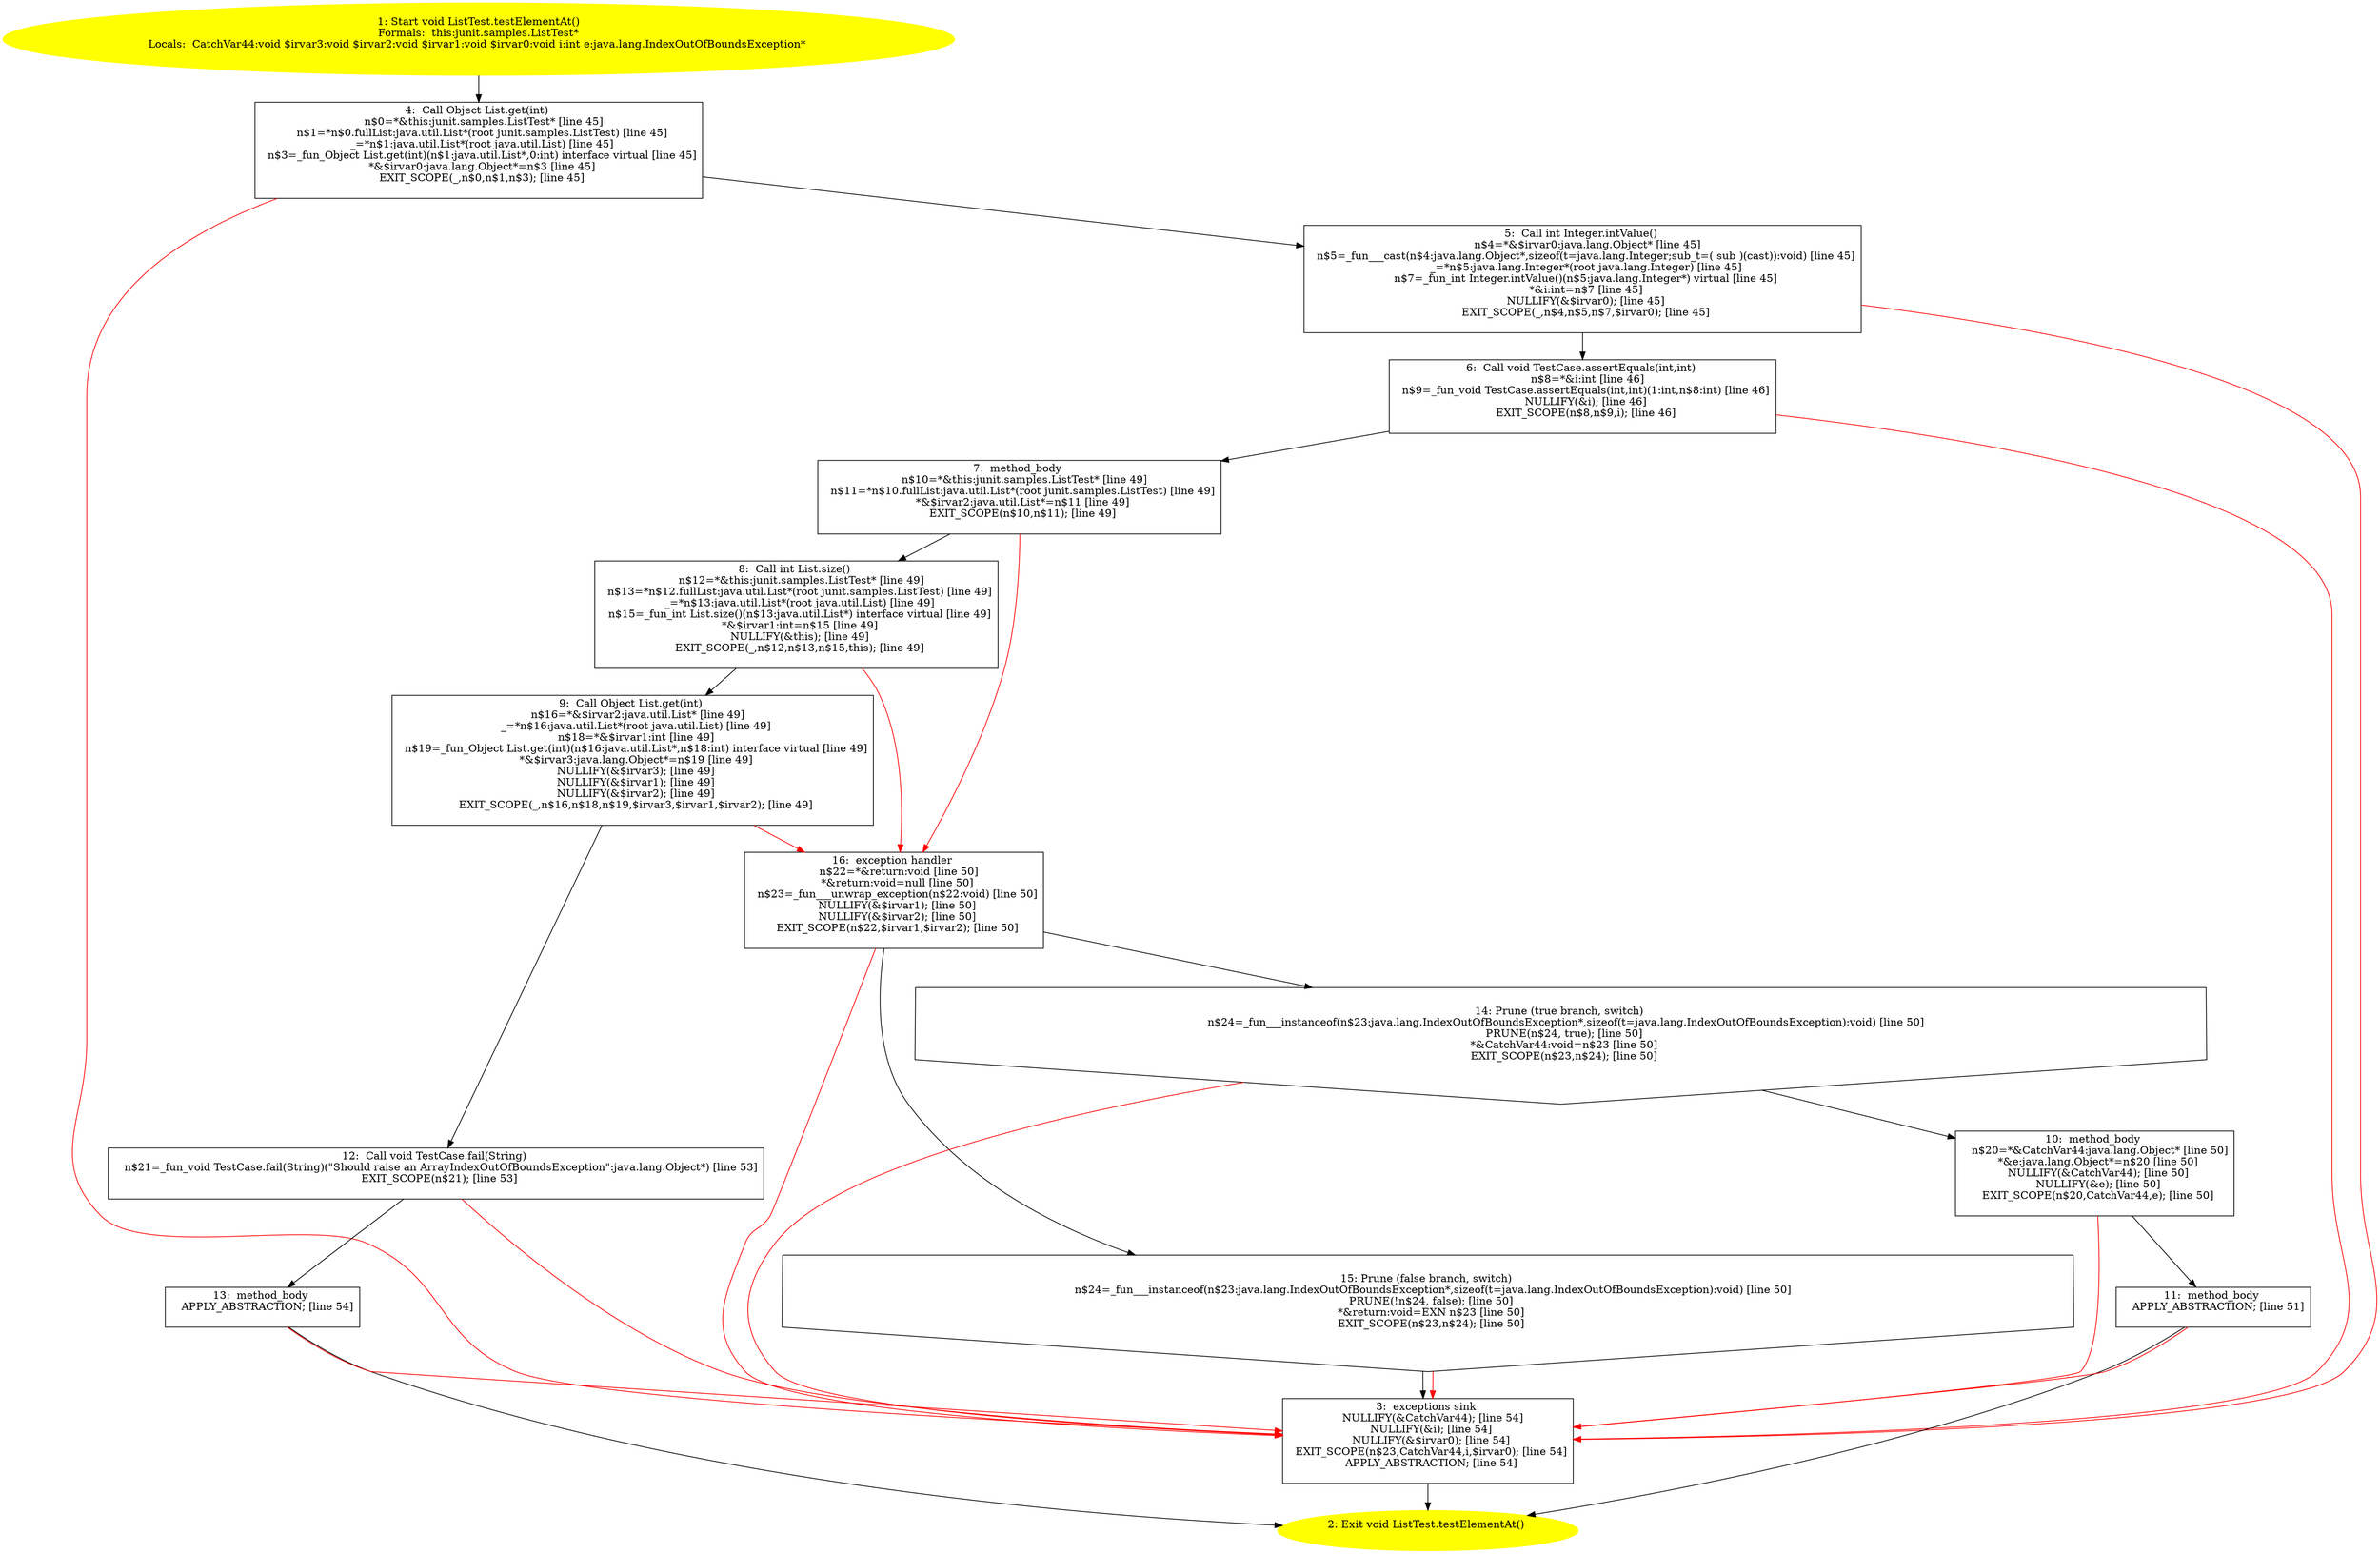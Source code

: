 /* @generated */
digraph cfg {
"junit.samples.ListTest.testElementAt():void.04d9aed6877102c951106f2c289566ef_1" [label="1: Start void ListTest.testElementAt()\nFormals:  this:junit.samples.ListTest*\nLocals:  CatchVar44:void $irvar3:void $irvar2:void $irvar1:void $irvar0:void i:int e:java.lang.IndexOutOfBoundsException* \n  " color=yellow style=filled]
	

	 "junit.samples.ListTest.testElementAt():void.04d9aed6877102c951106f2c289566ef_1" -> "junit.samples.ListTest.testElementAt():void.04d9aed6877102c951106f2c289566ef_4" ;
"junit.samples.ListTest.testElementAt():void.04d9aed6877102c951106f2c289566ef_2" [label="2: Exit void ListTest.testElementAt() \n  " color=yellow style=filled]
	

"junit.samples.ListTest.testElementAt():void.04d9aed6877102c951106f2c289566ef_3" [label="3:  exceptions sink \n   NULLIFY(&CatchVar44); [line 54]\n  NULLIFY(&i); [line 54]\n  NULLIFY(&$irvar0); [line 54]\n  EXIT_SCOPE(n$23,CatchVar44,i,$irvar0); [line 54]\n  APPLY_ABSTRACTION; [line 54]\n " shape="box"]
	

	 "junit.samples.ListTest.testElementAt():void.04d9aed6877102c951106f2c289566ef_3" -> "junit.samples.ListTest.testElementAt():void.04d9aed6877102c951106f2c289566ef_2" ;
"junit.samples.ListTest.testElementAt():void.04d9aed6877102c951106f2c289566ef_4" [label="4:  Call Object List.get(int) \n   n$0=*&this:junit.samples.ListTest* [line 45]\n  n$1=*n$0.fullList:java.util.List*(root junit.samples.ListTest) [line 45]\n  _=*n$1:java.util.List*(root java.util.List) [line 45]\n  n$3=_fun_Object List.get(int)(n$1:java.util.List*,0:int) interface virtual [line 45]\n  *&$irvar0:java.lang.Object*=n$3 [line 45]\n  EXIT_SCOPE(_,n$0,n$1,n$3); [line 45]\n " shape="box"]
	

	 "junit.samples.ListTest.testElementAt():void.04d9aed6877102c951106f2c289566ef_4" -> "junit.samples.ListTest.testElementAt():void.04d9aed6877102c951106f2c289566ef_5" ;
	 "junit.samples.ListTest.testElementAt():void.04d9aed6877102c951106f2c289566ef_4" -> "junit.samples.ListTest.testElementAt():void.04d9aed6877102c951106f2c289566ef_3" [color="red" ];
"junit.samples.ListTest.testElementAt():void.04d9aed6877102c951106f2c289566ef_5" [label="5:  Call int Integer.intValue() \n   n$4=*&$irvar0:java.lang.Object* [line 45]\n  n$5=_fun___cast(n$4:java.lang.Object*,sizeof(t=java.lang.Integer;sub_t=( sub )(cast)):void) [line 45]\n  _=*n$5:java.lang.Integer*(root java.lang.Integer) [line 45]\n  n$7=_fun_int Integer.intValue()(n$5:java.lang.Integer*) virtual [line 45]\n  *&i:int=n$7 [line 45]\n  NULLIFY(&$irvar0); [line 45]\n  EXIT_SCOPE(_,n$4,n$5,n$7,$irvar0); [line 45]\n " shape="box"]
	

	 "junit.samples.ListTest.testElementAt():void.04d9aed6877102c951106f2c289566ef_5" -> "junit.samples.ListTest.testElementAt():void.04d9aed6877102c951106f2c289566ef_6" ;
	 "junit.samples.ListTest.testElementAt():void.04d9aed6877102c951106f2c289566ef_5" -> "junit.samples.ListTest.testElementAt():void.04d9aed6877102c951106f2c289566ef_3" [color="red" ];
"junit.samples.ListTest.testElementAt():void.04d9aed6877102c951106f2c289566ef_6" [label="6:  Call void TestCase.assertEquals(int,int) \n   n$8=*&i:int [line 46]\n  n$9=_fun_void TestCase.assertEquals(int,int)(1:int,n$8:int) [line 46]\n  NULLIFY(&i); [line 46]\n  EXIT_SCOPE(n$8,n$9,i); [line 46]\n " shape="box"]
	

	 "junit.samples.ListTest.testElementAt():void.04d9aed6877102c951106f2c289566ef_6" -> "junit.samples.ListTest.testElementAt():void.04d9aed6877102c951106f2c289566ef_7" ;
	 "junit.samples.ListTest.testElementAt():void.04d9aed6877102c951106f2c289566ef_6" -> "junit.samples.ListTest.testElementAt():void.04d9aed6877102c951106f2c289566ef_3" [color="red" ];
"junit.samples.ListTest.testElementAt():void.04d9aed6877102c951106f2c289566ef_7" [label="7:  method_body \n   n$10=*&this:junit.samples.ListTest* [line 49]\n  n$11=*n$10.fullList:java.util.List*(root junit.samples.ListTest) [line 49]\n  *&$irvar2:java.util.List*=n$11 [line 49]\n  EXIT_SCOPE(n$10,n$11); [line 49]\n " shape="box"]
	

	 "junit.samples.ListTest.testElementAt():void.04d9aed6877102c951106f2c289566ef_7" -> "junit.samples.ListTest.testElementAt():void.04d9aed6877102c951106f2c289566ef_8" ;
	 "junit.samples.ListTest.testElementAt():void.04d9aed6877102c951106f2c289566ef_7" -> "junit.samples.ListTest.testElementAt():void.04d9aed6877102c951106f2c289566ef_16" [color="red" ];
"junit.samples.ListTest.testElementAt():void.04d9aed6877102c951106f2c289566ef_8" [label="8:  Call int List.size() \n   n$12=*&this:junit.samples.ListTest* [line 49]\n  n$13=*n$12.fullList:java.util.List*(root junit.samples.ListTest) [line 49]\n  _=*n$13:java.util.List*(root java.util.List) [line 49]\n  n$15=_fun_int List.size()(n$13:java.util.List*) interface virtual [line 49]\n  *&$irvar1:int=n$15 [line 49]\n  NULLIFY(&this); [line 49]\n  EXIT_SCOPE(_,n$12,n$13,n$15,this); [line 49]\n " shape="box"]
	

	 "junit.samples.ListTest.testElementAt():void.04d9aed6877102c951106f2c289566ef_8" -> "junit.samples.ListTest.testElementAt():void.04d9aed6877102c951106f2c289566ef_9" ;
	 "junit.samples.ListTest.testElementAt():void.04d9aed6877102c951106f2c289566ef_8" -> "junit.samples.ListTest.testElementAt():void.04d9aed6877102c951106f2c289566ef_16" [color="red" ];
"junit.samples.ListTest.testElementAt():void.04d9aed6877102c951106f2c289566ef_9" [label="9:  Call Object List.get(int) \n   n$16=*&$irvar2:java.util.List* [line 49]\n  _=*n$16:java.util.List*(root java.util.List) [line 49]\n  n$18=*&$irvar1:int [line 49]\n  n$19=_fun_Object List.get(int)(n$16:java.util.List*,n$18:int) interface virtual [line 49]\n  *&$irvar3:java.lang.Object*=n$19 [line 49]\n  NULLIFY(&$irvar3); [line 49]\n  NULLIFY(&$irvar1); [line 49]\n  NULLIFY(&$irvar2); [line 49]\n  EXIT_SCOPE(_,n$16,n$18,n$19,$irvar3,$irvar1,$irvar2); [line 49]\n " shape="box"]
	

	 "junit.samples.ListTest.testElementAt():void.04d9aed6877102c951106f2c289566ef_9" -> "junit.samples.ListTest.testElementAt():void.04d9aed6877102c951106f2c289566ef_12" ;
	 "junit.samples.ListTest.testElementAt():void.04d9aed6877102c951106f2c289566ef_9" -> "junit.samples.ListTest.testElementAt():void.04d9aed6877102c951106f2c289566ef_16" [color="red" ];
"junit.samples.ListTest.testElementAt():void.04d9aed6877102c951106f2c289566ef_10" [label="10:  method_body \n   n$20=*&CatchVar44:java.lang.Object* [line 50]\n  *&e:java.lang.Object*=n$20 [line 50]\n  NULLIFY(&CatchVar44); [line 50]\n  NULLIFY(&e); [line 50]\n  EXIT_SCOPE(n$20,CatchVar44,e); [line 50]\n " shape="box"]
	

	 "junit.samples.ListTest.testElementAt():void.04d9aed6877102c951106f2c289566ef_10" -> "junit.samples.ListTest.testElementAt():void.04d9aed6877102c951106f2c289566ef_11" ;
	 "junit.samples.ListTest.testElementAt():void.04d9aed6877102c951106f2c289566ef_10" -> "junit.samples.ListTest.testElementAt():void.04d9aed6877102c951106f2c289566ef_3" [color="red" ];
"junit.samples.ListTest.testElementAt():void.04d9aed6877102c951106f2c289566ef_11" [label="11:  method_body \n   APPLY_ABSTRACTION; [line 51]\n " shape="box"]
	

	 "junit.samples.ListTest.testElementAt():void.04d9aed6877102c951106f2c289566ef_11" -> "junit.samples.ListTest.testElementAt():void.04d9aed6877102c951106f2c289566ef_2" ;
	 "junit.samples.ListTest.testElementAt():void.04d9aed6877102c951106f2c289566ef_11" -> "junit.samples.ListTest.testElementAt():void.04d9aed6877102c951106f2c289566ef_3" [color="red" ];
"junit.samples.ListTest.testElementAt():void.04d9aed6877102c951106f2c289566ef_12" [label="12:  Call void TestCase.fail(String) \n   n$21=_fun_void TestCase.fail(String)(\"Should raise an ArrayIndexOutOfBoundsException\":java.lang.Object*) [line 53]\n  EXIT_SCOPE(n$21); [line 53]\n " shape="box"]
	

	 "junit.samples.ListTest.testElementAt():void.04d9aed6877102c951106f2c289566ef_12" -> "junit.samples.ListTest.testElementAt():void.04d9aed6877102c951106f2c289566ef_13" ;
	 "junit.samples.ListTest.testElementAt():void.04d9aed6877102c951106f2c289566ef_12" -> "junit.samples.ListTest.testElementAt():void.04d9aed6877102c951106f2c289566ef_3" [color="red" ];
"junit.samples.ListTest.testElementAt():void.04d9aed6877102c951106f2c289566ef_13" [label="13:  method_body \n   APPLY_ABSTRACTION; [line 54]\n " shape="box"]
	

	 "junit.samples.ListTest.testElementAt():void.04d9aed6877102c951106f2c289566ef_13" -> "junit.samples.ListTest.testElementAt():void.04d9aed6877102c951106f2c289566ef_2" ;
	 "junit.samples.ListTest.testElementAt():void.04d9aed6877102c951106f2c289566ef_13" -> "junit.samples.ListTest.testElementAt():void.04d9aed6877102c951106f2c289566ef_3" [color="red" ];
"junit.samples.ListTest.testElementAt():void.04d9aed6877102c951106f2c289566ef_14" [label="14: Prune (true branch, switch) \n   n$24=_fun___instanceof(n$23:java.lang.IndexOutOfBoundsException*,sizeof(t=java.lang.IndexOutOfBoundsException):void) [line 50]\n  PRUNE(n$24, true); [line 50]\n  *&CatchVar44:void=n$23 [line 50]\n  EXIT_SCOPE(n$23,n$24); [line 50]\n " shape="invhouse"]
	

	 "junit.samples.ListTest.testElementAt():void.04d9aed6877102c951106f2c289566ef_14" -> "junit.samples.ListTest.testElementAt():void.04d9aed6877102c951106f2c289566ef_10" ;
	 "junit.samples.ListTest.testElementAt():void.04d9aed6877102c951106f2c289566ef_14" -> "junit.samples.ListTest.testElementAt():void.04d9aed6877102c951106f2c289566ef_3" [color="red" ];
"junit.samples.ListTest.testElementAt():void.04d9aed6877102c951106f2c289566ef_15" [label="15: Prune (false branch, switch) \n   n$24=_fun___instanceof(n$23:java.lang.IndexOutOfBoundsException*,sizeof(t=java.lang.IndexOutOfBoundsException):void) [line 50]\n  PRUNE(!n$24, false); [line 50]\n  *&return:void=EXN n$23 [line 50]\n  EXIT_SCOPE(n$23,n$24); [line 50]\n " shape="invhouse"]
	

	 "junit.samples.ListTest.testElementAt():void.04d9aed6877102c951106f2c289566ef_15" -> "junit.samples.ListTest.testElementAt():void.04d9aed6877102c951106f2c289566ef_3" ;
	 "junit.samples.ListTest.testElementAt():void.04d9aed6877102c951106f2c289566ef_15" -> "junit.samples.ListTest.testElementAt():void.04d9aed6877102c951106f2c289566ef_3" [color="red" ];
"junit.samples.ListTest.testElementAt():void.04d9aed6877102c951106f2c289566ef_16" [label="16:  exception handler \n   n$22=*&return:void [line 50]\n  *&return:void=null [line 50]\n  n$23=_fun___unwrap_exception(n$22:void) [line 50]\n  NULLIFY(&$irvar1); [line 50]\n  NULLIFY(&$irvar2); [line 50]\n  EXIT_SCOPE(n$22,$irvar1,$irvar2); [line 50]\n " shape="box"]
	

	 "junit.samples.ListTest.testElementAt():void.04d9aed6877102c951106f2c289566ef_16" -> "junit.samples.ListTest.testElementAt():void.04d9aed6877102c951106f2c289566ef_14" ;
	 "junit.samples.ListTest.testElementAt():void.04d9aed6877102c951106f2c289566ef_16" -> "junit.samples.ListTest.testElementAt():void.04d9aed6877102c951106f2c289566ef_15" ;
	 "junit.samples.ListTest.testElementAt():void.04d9aed6877102c951106f2c289566ef_16" -> "junit.samples.ListTest.testElementAt():void.04d9aed6877102c951106f2c289566ef_3" [color="red" ];
}
